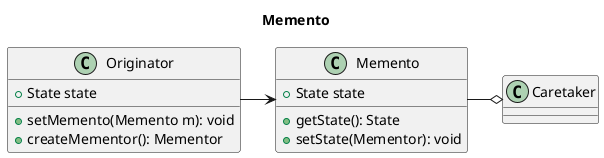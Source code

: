 @startuml

title Memento

class Originator {
    +State state
    +setMemento(Memento m): void
    +createMementor(): Mementor
}

class Memento {
    +State state
    +getState(): State
    +setState(Mementor): void
}

class Caretaker

Originator -> Memento
Memento -o Caretaker

@enduml